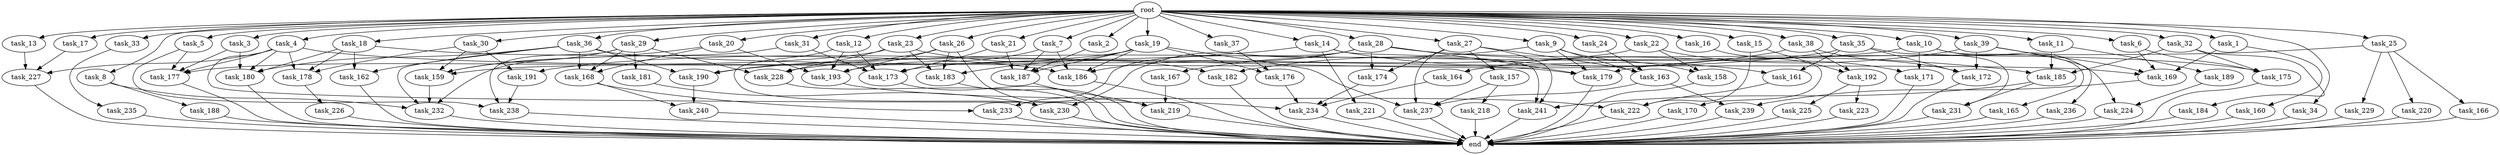 digraph G {
  task_12 [size="2.048000"];
  task_160 [size="68719476.736000"];
  task_36 [size="2.048000"];
  task_19 [size="2.048000"];
  task_180 [size="1357209665.536000"];
  root [size="0.000000"];
  task_10 [size="2.048000"];
  task_168 [size="1666447310.848000"];
  task_18 [size="2.048000"];
  task_219 [size="927712935.936000"];
  task_189 [size="274877906.944000"];
  task_183 [size="1872605741.056000"];
  task_161 [size="1047972020.224000"];
  task_4 [size="2.048000"];
  task_33 [size="2.048000"];
  task_235 [size="1099511627.776000"];
  task_234 [size="4346506903.552000"];
  task_8 [size="2.048000"];
  task_15 [size="2.048000"];
  task_5 [size="2.048000"];
  end [size="0.000000"];
  task_228 [size="2954937499.648000"];
  task_191 [size="1271310319.616000"];
  task_27 [size="2.048000"];
  task_169 [size="2370821947.392000"];
  task_167 [size="429496729.600000"];
  task_218 [size="154618822.656000"];
  task_14 [size="2.048000"];
  task_21 [size="2.048000"];
  task_38 [size="2.048000"];
  task_241 [size="1735166787.584000"];
  task_16 [size="2.048000"];
  task_222 [size="4535485464.576000"];
  task_7 [size="2.048000"];
  task_24 [size="2.048000"];
  task_186 [size="1855425871.872000"];
  task_227 [size="2250562863.104000"];
  task_221 [size="618475290.624000"];
  task_225 [size="274877906.944000"];
  task_26 [size="2.048000"];
  task_177 [size="2869038153.728000"];
  task_239 [size="1168231104.512000"];
  task_17 [size="2.048000"];
  task_193 [size="2491081031.680000"];
  task_158 [size="858993459.200000"];
  task_229 [size="1717986918.400000"];
  task_30 [size="2.048000"];
  task_39 [size="2.048000"];
  task_172 [size="1013612281.856000"];
  task_164 [size="154618822.656000"];
  task_226 [size="1391569403.904000"];
  task_174 [size="343597383.680000"];
  task_171 [size="2147483648.000000"];
  task_165 [size="1717986918.400000"];
  task_179 [size="2645699854.336000"];
  task_182 [size="1047972020.224000"];
  task_223 [size="274877906.944000"];
  task_192 [size="2147483648.000000"];
  task_231 [size="1271310319.616000"];
  task_220 [size="1717986918.400000"];
  task_166 [size="1717986918.400000"];
  task_31 [size="2.048000"];
  task_170 [size="1717986918.400000"];
  task_2 [size="2.048000"];
  task_237 [size="1597727834.112000"];
  task_35 [size="2.048000"];
  task_3 [size="2.048000"];
  task_187 [size="3264175144.960000"];
  task_230 [size="2886218022.912000"];
  task_181 [size="618475290.624000"];
  task_162 [size="498216206.336000"];
  task_232 [size="1357209665.536000"];
  task_184 [size="429496729.600000"];
  task_22 [size="2.048000"];
  task_159 [size="3178275799.040000"];
  task_29 [size="2.048000"];
  task_28 [size="2.048000"];
  task_176 [size="1374389534.720000"];
  task_163 [size="2422361554.944000"];
  task_175 [size="2216203124.736000"];
  task_233 [size="910533066.752000"];
  task_23 [size="2.048000"];
  task_190 [size="1202590842.880000"];
  task_224 [size="1872605741.056000"];
  task_6 [size="2.048000"];
  task_32 [size="2.048000"];
  task_188 [size="429496729.600000"];
  task_20 [size="2.048000"];
  task_238 [size="2851858284.544000"];
  task_9 [size="2.048000"];
  task_37 [size="2.048000"];
  task_236 [size="154618822.656000"];
  task_1 [size="2.048000"];
  task_185 [size="773094113.280000"];
  task_173 [size="1752346656.768000"];
  task_34 [size="2.048000"];
  task_240 [size="2559800508.416000"];
  task_25 [size="2.048000"];
  task_157 [size="274877906.944000"];
  task_178 [size="1340029796.352000"];
  task_13 [size="2.048000"];
  task_11 [size="2.048000"];

  task_12 -> task_230 [size="536870912.000000"];
  task_12 -> task_173 [size="536870912.000000"];
  task_12 -> task_193 [size="536870912.000000"];
  task_160 -> end [size="1.000000"];
  task_36 -> task_232 [size="209715200.000000"];
  task_36 -> task_169 [size="209715200.000000"];
  task_36 -> task_180 [size="209715200.000000"];
  task_36 -> task_190 [size="209715200.000000"];
  task_36 -> task_168 [size="209715200.000000"];
  task_36 -> task_162 [size="209715200.000000"];
  task_19 -> task_183 [size="536870912.000000"];
  task_19 -> task_176 [size="536870912.000000"];
  task_19 -> task_237 [size="536870912.000000"];
  task_19 -> task_187 [size="536870912.000000"];
  task_19 -> task_159 [size="536870912.000000"];
  task_19 -> task_186 [size="536870912.000000"];
  task_180 -> end [size="1.000000"];
  root -> task_12 [size="1.000000"];
  root -> task_35 [size="1.000000"];
  root -> task_14 [size="1.000000"];
  root -> task_36 [size="1.000000"];
  root -> task_37 [size="1.000000"];
  root -> task_6 [size="1.000000"];
  root -> task_32 [size="1.000000"];
  root -> task_38 [size="1.000000"];
  root -> task_19 [size="1.000000"];
  root -> task_13 [size="1.000000"];
  root -> task_20 [size="1.000000"];
  root -> task_16 [size="1.000000"];
  root -> task_9 [size="1.000000"];
  root -> task_31 [size="1.000000"];
  root -> task_10 [size="1.000000"];
  root -> task_1 [size="1.000000"];
  root -> task_18 [size="1.000000"];
  root -> task_5 [size="1.000000"];
  root -> task_2 [size="1.000000"];
  root -> task_4 [size="1.000000"];
  root -> task_27 [size="1.000000"];
  root -> task_11 [size="1.000000"];
  root -> task_23 [size="1.000000"];
  root -> task_3 [size="1.000000"];
  root -> task_26 [size="1.000000"];
  root -> task_7 [size="1.000000"];
  root -> task_34 [size="1.000000"];
  root -> task_17 [size="1.000000"];
  root -> task_33 [size="1.000000"];
  root -> task_15 [size="1.000000"];
  root -> task_22 [size="1.000000"];
  root -> task_29 [size="1.000000"];
  root -> task_8 [size="1.000000"];
  root -> task_30 [size="1.000000"];
  root -> task_39 [size="1.000000"];
  root -> task_25 [size="1.000000"];
  root -> task_24 [size="1.000000"];
  root -> task_21 [size="1.000000"];
  root -> task_28 [size="1.000000"];
  task_10 -> task_165 [size="838860800.000000"];
  task_10 -> task_171 [size="838860800.000000"];
  task_10 -> task_228 [size="838860800.000000"];
  task_10 -> task_224 [size="838860800.000000"];
  task_168 -> task_240 [size="411041792.000000"];
  task_168 -> task_233 [size="411041792.000000"];
  task_18 -> task_180 [size="33554432.000000"];
  task_18 -> task_162 [size="33554432.000000"];
  task_18 -> task_186 [size="33554432.000000"];
  task_18 -> task_178 [size="33554432.000000"];
  task_219 -> end [size="1.000000"];
  task_189 -> task_224 [size="75497472.000000"];
  task_183 -> end [size="1.000000"];
  task_161 -> task_222 [size="536870912.000000"];
  task_4 -> task_227 [size="209715200.000000"];
  task_4 -> task_234 [size="209715200.000000"];
  task_4 -> task_179 [size="209715200.000000"];
  task_4 -> task_178 [size="209715200.000000"];
  task_4 -> task_180 [size="209715200.000000"];
  task_4 -> task_177 [size="209715200.000000"];
  task_33 -> task_235 [size="536870912.000000"];
  task_235 -> end [size="1.000000"];
  task_234 -> end [size="1.000000"];
  task_8 -> task_232 [size="209715200.000000"];
  task_8 -> task_188 [size="209715200.000000"];
  task_15 -> task_192 [size="838860800.000000"];
  task_15 -> task_222 [size="838860800.000000"];
  task_5 -> task_177 [size="679477248.000000"];
  task_5 -> task_238 [size="679477248.000000"];
  task_228 -> end [size="1.000000"];
  task_191 -> task_238 [size="411041792.000000"];
  task_27 -> task_163 [size="134217728.000000"];
  task_27 -> task_241 [size="134217728.000000"];
  task_27 -> task_157 [size="134217728.000000"];
  task_27 -> task_174 [size="134217728.000000"];
  task_27 -> task_237 [size="134217728.000000"];
  task_169 -> task_239 [size="536870912.000000"];
  task_167 -> task_219 [size="75497472.000000"];
  task_218 -> end [size="1.000000"];
  task_14 -> task_190 [size="301989888.000000"];
  task_14 -> task_241 [size="301989888.000000"];
  task_14 -> task_161 [size="301989888.000000"];
  task_14 -> task_221 [size="301989888.000000"];
  task_21 -> task_187 [size="75497472.000000"];
  task_21 -> task_173 [size="75497472.000000"];
  task_38 -> task_172 [size="209715200.000000"];
  task_38 -> task_192 [size="209715200.000000"];
  task_38 -> task_182 [size="209715200.000000"];
  task_241 -> end [size="1.000000"];
  task_16 -> task_170 [size="838860800.000000"];
  task_222 -> end [size="1.000000"];
  task_7 -> task_187 [size="301989888.000000"];
  task_7 -> task_186 [size="301989888.000000"];
  task_7 -> task_193 [size="301989888.000000"];
  task_24 -> task_163 [size="838860800.000000"];
  task_186 -> end [size="1.000000"];
  task_227 -> end [size="1.000000"];
  task_221 -> end [size="1.000000"];
  task_225 -> end [size="1.000000"];
  task_26 -> task_183 [size="75497472.000000"];
  task_26 -> task_190 [size="75497472.000000"];
  task_26 -> task_219 [size="75497472.000000"];
  task_26 -> task_193 [size="75497472.000000"];
  task_177 -> end [size="1.000000"];
  task_239 -> end [size="1.000000"];
  task_17 -> task_227 [size="209715200.000000"];
  task_193 -> task_222 [size="838860800.000000"];
  task_158 -> end [size="1.000000"];
  task_229 -> end [size="1.000000"];
  task_30 -> task_191 [size="411041792.000000"];
  task_30 -> task_159 [size="411041792.000000"];
  task_30 -> task_178 [size="411041792.000000"];
  task_39 -> task_236 [size="75497472.000000"];
  task_39 -> task_172 [size="75497472.000000"];
  task_39 -> task_169 [size="75497472.000000"];
  task_39 -> task_164 [size="75497472.000000"];
  task_172 -> end [size="1.000000"];
  task_164 -> task_234 [size="536870912.000000"];
  task_226 -> end [size="1.000000"];
  task_174 -> task_234 [size="838860800.000000"];
  task_171 -> end [size="1.000000"];
  task_165 -> end [size="1.000000"];
  task_179 -> end [size="1.000000"];
  task_182 -> end [size="1.000000"];
  task_223 -> end [size="1.000000"];
  task_192 -> task_223 [size="134217728.000000"];
  task_192 -> task_225 [size="134217728.000000"];
  task_231 -> end [size="1.000000"];
  task_220 -> end [size="1.000000"];
  task_166 -> end [size="1.000000"];
  task_31 -> task_232 [size="33554432.000000"];
  task_31 -> task_173 [size="33554432.000000"];
  task_170 -> end [size="1.000000"];
  task_2 -> task_187 [size="679477248.000000"];
  task_237 -> end [size="1.000000"];
  task_35 -> task_172 [size="209715200.000000"];
  task_35 -> task_161 [size="209715200.000000"];
  task_35 -> task_191 [size="209715200.000000"];
  task_35 -> task_231 [size="209715200.000000"];
  task_3 -> task_180 [size="209715200.000000"];
  task_3 -> task_177 [size="209715200.000000"];
  task_187 -> task_219 [size="301989888.000000"];
  task_230 -> end [size="1.000000"];
  task_181 -> task_230 [size="838860800.000000"];
  task_162 -> end [size="1.000000"];
  task_232 -> end [size="1.000000"];
  task_184 -> end [size="1.000000"];
  task_22 -> task_158 [size="209715200.000000"];
  task_22 -> task_173 [size="209715200.000000"];
  task_22 -> task_171 [size="209715200.000000"];
  task_159 -> task_232 [size="209715200.000000"];
  task_29 -> task_228 [size="301989888.000000"];
  task_29 -> task_168 [size="301989888.000000"];
  task_29 -> task_238 [size="301989888.000000"];
  task_29 -> task_181 [size="301989888.000000"];
  task_29 -> task_159 [size="301989888.000000"];
  task_28 -> task_175 [size="33554432.000000"];
  task_28 -> task_233 [size="33554432.000000"];
  task_28 -> task_179 [size="33554432.000000"];
  task_28 -> task_185 [size="33554432.000000"];
  task_28 -> task_230 [size="33554432.000000"];
  task_28 -> task_174 [size="33554432.000000"];
  task_28 -> task_186 [size="33554432.000000"];
  task_176 -> task_234 [size="536870912.000000"];
  task_163 -> task_239 [size="33554432.000000"];
  task_163 -> task_237 [size="33554432.000000"];
  task_175 -> end [size="1.000000"];
  task_233 -> end [size="1.000000"];
  task_23 -> task_183 [size="301989888.000000"];
  task_23 -> task_177 [size="301989888.000000"];
  task_23 -> task_228 [size="301989888.000000"];
  task_23 -> task_182 [size="301989888.000000"];
  task_190 -> task_240 [size="838860800.000000"];
  task_224 -> end [size="1.000000"];
  task_6 -> task_175 [size="838860800.000000"];
  task_6 -> task_169 [size="838860800.000000"];
  task_32 -> task_175 [size="209715200.000000"];
  task_32 -> task_184 [size="209715200.000000"];
  task_32 -> task_185 [size="209715200.000000"];
  task_188 -> end [size="1.000000"];
  task_20 -> task_168 [size="301989888.000000"];
  task_20 -> task_159 [size="301989888.000000"];
  task_20 -> task_193 [size="301989888.000000"];
  task_238 -> end [size="1.000000"];
  task_9 -> task_163 [size="209715200.000000"];
  task_9 -> task_158 [size="209715200.000000"];
  task_9 -> task_167 [size="209715200.000000"];
  task_9 -> task_179 [size="209715200.000000"];
  task_37 -> task_176 [size="134217728.000000"];
  task_236 -> end [size="1.000000"];
  task_1 -> task_169 [size="33554432.000000"];
  task_1 -> task_160 [size="33554432.000000"];
  task_185 -> task_241 [size="411041792.000000"];
  task_185 -> task_231 [size="411041792.000000"];
  task_173 -> end [size="1.000000"];
  task_34 -> end [size="1.000000"];
  task_240 -> end [size="1.000000"];
  task_25 -> task_220 [size="838860800.000000"];
  task_25 -> task_166 [size="838860800.000000"];
  task_25 -> task_229 [size="838860800.000000"];
  task_25 -> task_179 [size="838860800.000000"];
  task_157 -> task_218 [size="75497472.000000"];
  task_157 -> task_237 [size="75497472.000000"];
  task_178 -> task_226 [size="679477248.000000"];
  task_13 -> task_227 [size="679477248.000000"];
  task_11 -> task_185 [size="134217728.000000"];
  task_11 -> task_189 [size="134217728.000000"];
}
